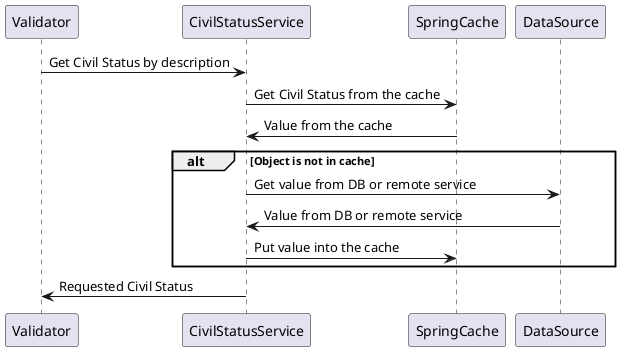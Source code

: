 @startuml Dealing with the reference data
    participant Validator as validator
    participant CivilStatusService as civilStatusService
    participant SpringCache as springCache
    participant DataSource as dataSource

    validator -> civilStatusService: Get Civil Status by description
        civilStatusService -> springCache: Get Civil Status from the cache
        springCache -> civilStatusService: Value from the cache

        alt Object is not in cache
            civilStatusService -> dataSource: Get value from DB or remote service
            dataSource -> civilStatusService: Value from DB or remote service

            civilStatusService -> springCache: Put value into the cache
        end
    civilStatusService -> validator: Requested Civil Status
@enduml